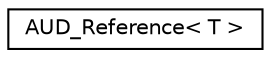 digraph G
{
  edge [fontname="Helvetica",fontsize="10",labelfontname="Helvetica",labelfontsize="10"];
  node [fontname="Helvetica",fontsize="10",shape=record];
  rankdir=LR;
  Node1 [label="AUD_Reference\< T \>",height=0.2,width=0.4,color="black", fillcolor="white", style="filled",URL="$dd/d1c/classAUD__Reference.html"];
}
